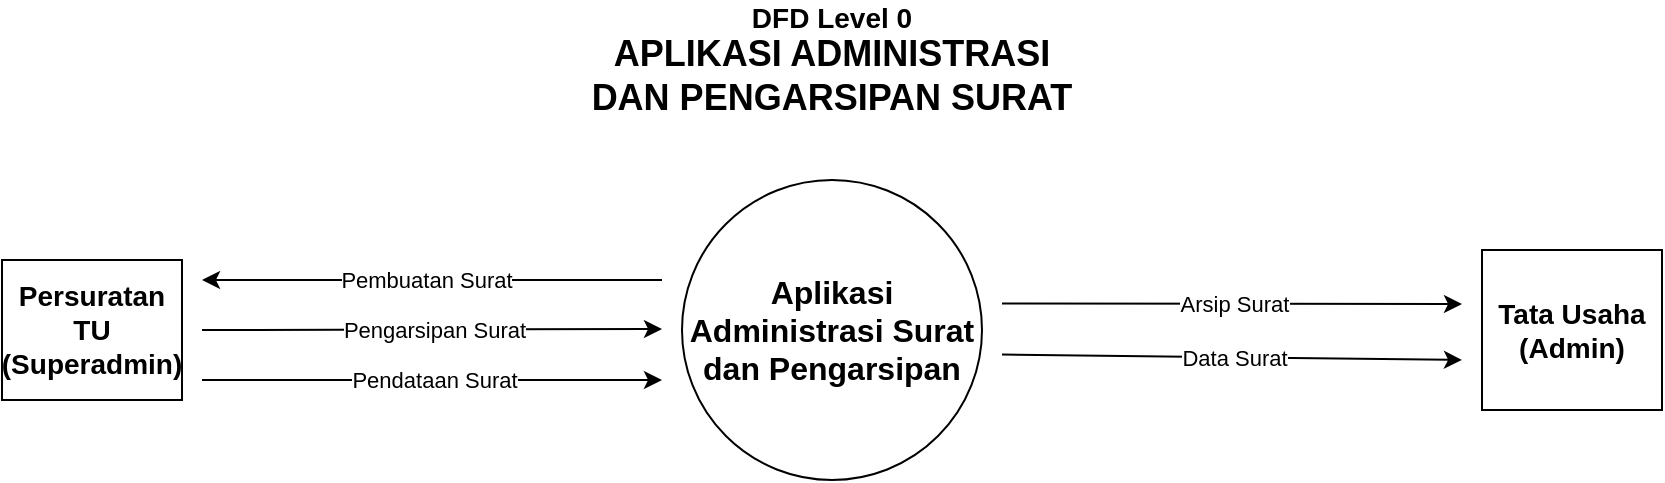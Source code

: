 <mxfile version="21.8.1" type="device">
  <diagram name="Page-1" id="-krOig79hkJ82ZUgCSBC">
    <mxGraphModel dx="1348" dy="810" grid="1" gridSize="10" guides="1" tooltips="1" connect="1" arrows="1" fold="1" page="1" pageScale="1" pageWidth="1169" pageHeight="827" math="0" shadow="0">
      <root>
        <mxCell id="0" />
        <mxCell id="1" parent="0" />
        <mxCell id="MAFrq6AxxMRPz1XZQBUV-1" value="&lt;font style=&quot;font-size: 16px;&quot;&gt;&lt;b&gt;Aplikasi Administrasi Surat dan Pengarsipan&lt;/b&gt;&lt;/font&gt;" style="ellipse;whiteSpace=wrap;html=1;aspect=fixed;" parent="1" vertex="1">
          <mxGeometry x="520" y="430" width="150" height="150" as="geometry" />
        </mxCell>
        <mxCell id="MAFrq6AxxMRPz1XZQBUV-6" value="&lt;font style=&quot;font-size: 14px;&quot;&gt;&lt;b&gt;Persuratan TU&lt;br&gt;(Superadmin)&lt;br&gt;&lt;/b&gt;&lt;/font&gt;" style="rounded=0;whiteSpace=wrap;html=1;" parent="1" vertex="1">
          <mxGeometry x="180" y="470" width="90" height="70" as="geometry" />
        </mxCell>
        <mxCell id="MAFrq6AxxMRPz1XZQBUV-36" value="&lt;font style=&quot;font-size: 14px;&quot;&gt;&lt;b&gt;Tata Usaha&lt;br&gt;(Admin)&lt;br&gt;&lt;/b&gt;&lt;/font&gt;" style="rounded=0;whiteSpace=wrap;html=1;" parent="1" vertex="1">
          <mxGeometry x="920" y="465" width="90" height="80" as="geometry" />
        </mxCell>
        <mxCell id="1h4rm8SebVO0O0mBtEGe-1" value="" style="endArrow=classic;html=1;rounded=0;" parent="1" edge="1">
          <mxGeometry width="50" height="50" relative="1" as="geometry">
            <mxPoint x="280" y="530" as="sourcePoint" />
            <mxPoint x="510" y="530" as="targetPoint" />
          </mxGeometry>
        </mxCell>
        <mxCell id="1h4rm8SebVO0O0mBtEGe-2" value="Pendataan Surat" style="edgeLabel;html=1;align=center;verticalAlign=middle;resizable=0;points=[];" parent="1h4rm8SebVO0O0mBtEGe-1" vertex="1" connectable="0">
          <mxGeometry x="-0.098" y="-2" relative="1" as="geometry">
            <mxPoint x="12" y="-2" as="offset" />
          </mxGeometry>
        </mxCell>
        <mxCell id="2SscNu7myae9_I2_TrU--1" value="" style="endArrow=classic;html=1;rounded=0;" parent="1" edge="1">
          <mxGeometry width="50" height="50" relative="1" as="geometry">
            <mxPoint x="280" y="505" as="sourcePoint" />
            <mxPoint x="510" y="504.5" as="targetPoint" />
          </mxGeometry>
        </mxCell>
        <mxCell id="2SscNu7myae9_I2_TrU--2" value="Pengarsipan Surat" style="edgeLabel;html=1;align=center;verticalAlign=middle;resizable=0;points=[];" parent="2SscNu7myae9_I2_TrU--1" vertex="1" connectable="0">
          <mxGeometry x="-0.098" y="-2" relative="1" as="geometry">
            <mxPoint x="12" y="-2" as="offset" />
          </mxGeometry>
        </mxCell>
        <mxCell id="2SscNu7myae9_I2_TrU--3" value="" style="endArrow=classic;html=1;rounded=0;" parent="1" edge="1">
          <mxGeometry width="50" height="50" relative="1" as="geometry">
            <mxPoint x="510" y="480" as="sourcePoint" />
            <mxPoint x="280" y="480" as="targetPoint" />
          </mxGeometry>
        </mxCell>
        <mxCell id="2SscNu7myae9_I2_TrU--4" value="Pembuatan Surat" style="edgeLabel;html=1;align=center;verticalAlign=middle;resizable=0;points=[];" parent="2SscNu7myae9_I2_TrU--3" vertex="1" connectable="0">
          <mxGeometry x="-0.098" y="-2" relative="1" as="geometry">
            <mxPoint x="-15" y="2" as="offset" />
          </mxGeometry>
        </mxCell>
        <mxCell id="2SscNu7myae9_I2_TrU--5" value="" style="endArrow=classic;html=1;rounded=0;" parent="1" edge="1">
          <mxGeometry width="50" height="50" relative="1" as="geometry">
            <mxPoint x="680" y="517.25" as="sourcePoint" />
            <mxPoint x="910" y="520" as="targetPoint" />
          </mxGeometry>
        </mxCell>
        <mxCell id="2SscNu7myae9_I2_TrU--6" value="Data Surat" style="edgeLabel;html=1;align=center;verticalAlign=middle;resizable=0;points=[];" parent="2SscNu7myae9_I2_TrU--5" vertex="1" connectable="0">
          <mxGeometry x="-0.098" y="-2" relative="1" as="geometry">
            <mxPoint x="12" y="-2" as="offset" />
          </mxGeometry>
        </mxCell>
        <mxCell id="2SscNu7myae9_I2_TrU--7" value="" style="endArrow=classic;html=1;rounded=0;" parent="1" edge="1">
          <mxGeometry width="50" height="50" relative="1" as="geometry">
            <mxPoint x="680" y="491.75" as="sourcePoint" />
            <mxPoint x="910" y="492" as="targetPoint" />
          </mxGeometry>
        </mxCell>
        <mxCell id="2SscNu7myae9_I2_TrU--8" value="Arsip Surat" style="edgeLabel;html=1;align=center;verticalAlign=middle;resizable=0;points=[];" parent="2SscNu7myae9_I2_TrU--7" vertex="1" connectable="0">
          <mxGeometry x="-0.098" y="-2" relative="1" as="geometry">
            <mxPoint x="12" y="-2" as="offset" />
          </mxGeometry>
        </mxCell>
        <mxCell id="rl7d9PzQKTlgSU66wNUr-1" value="&lt;font style=&quot;&quot;&gt;&lt;b style=&quot;&quot;&gt;&lt;font style=&quot;font-size: 14px;&quot;&gt;DFD Level 0&lt;/font&gt;&lt;/b&gt;&lt;br&gt;&lt;b style=&quot;&quot;&gt;&lt;font style=&quot;font-size: 18px;&quot;&gt;APLIKASI ADMINISTRASI DAN PENGARSIPAN SURAT&lt;/font&gt;&lt;/b&gt;&lt;br&gt;&lt;/font&gt;" style="text;html=1;strokeColor=none;fillColor=none;align=center;verticalAlign=middle;whiteSpace=wrap;rounded=0;" vertex="1" parent="1">
          <mxGeometry x="470" y="340" width="250" height="60" as="geometry" />
        </mxCell>
      </root>
    </mxGraphModel>
  </diagram>
</mxfile>
